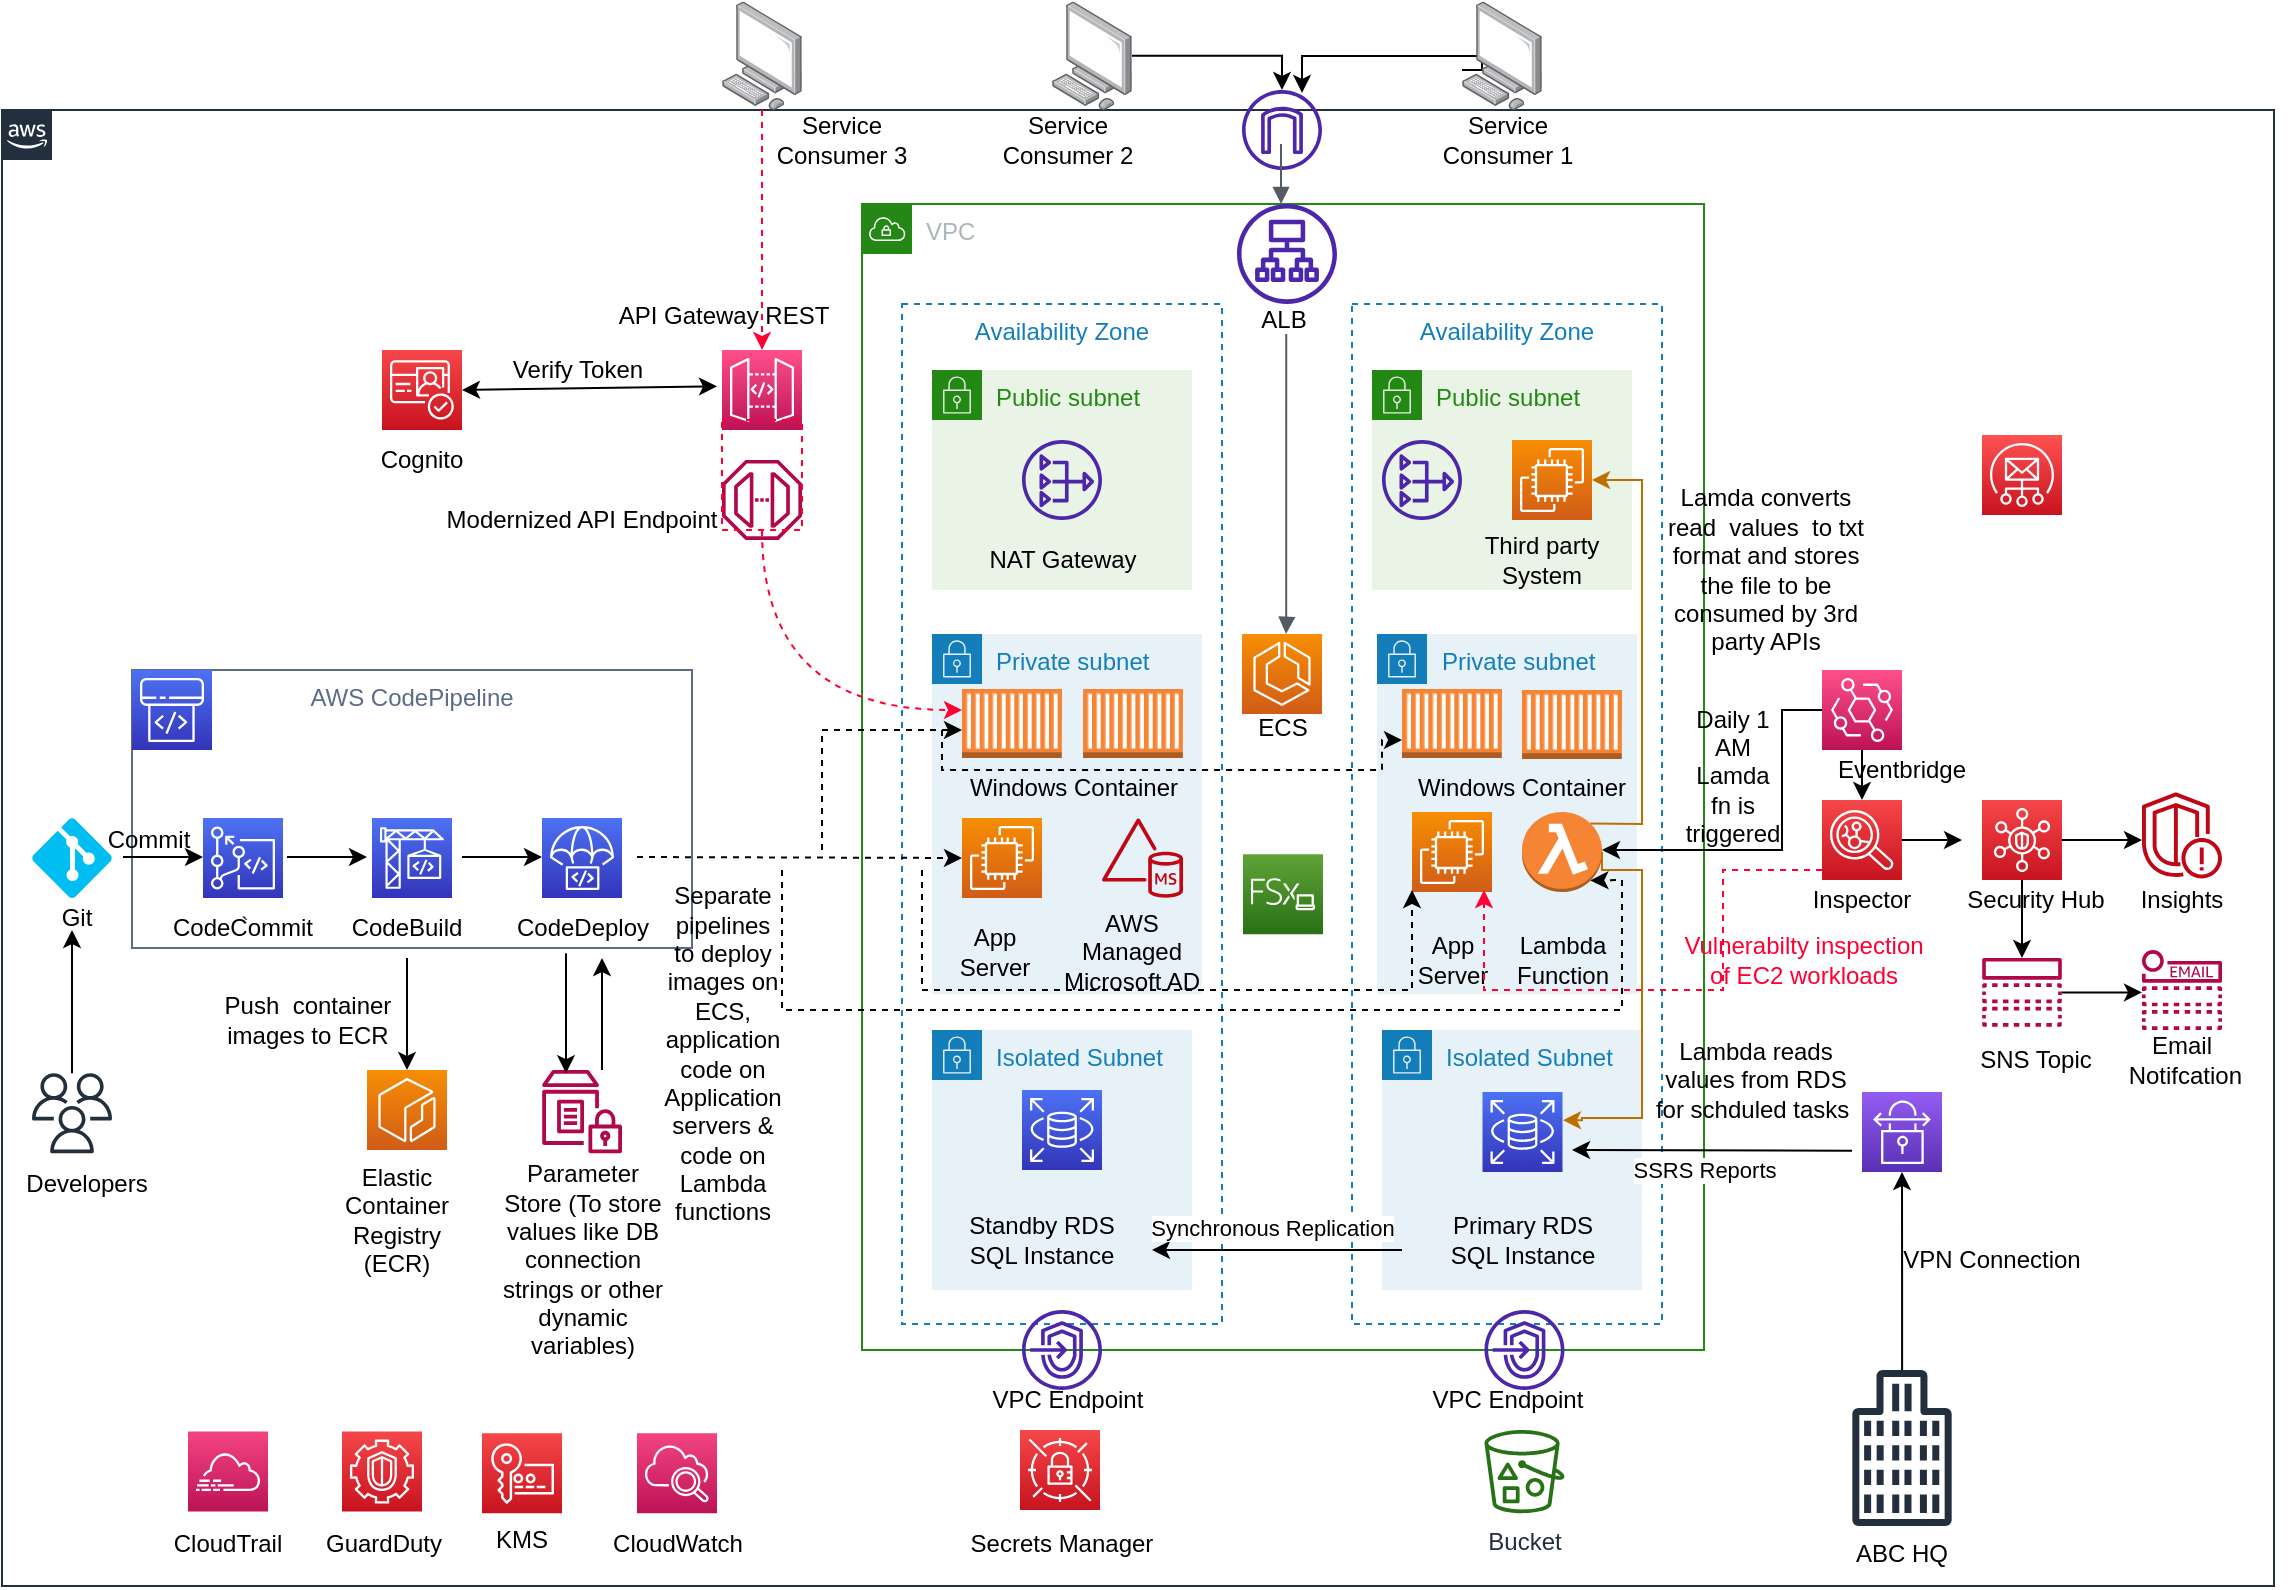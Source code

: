 <mxfile version="21.6.8" type="github">
  <diagram id="Ht1M8jgEwFfnCIfOTk4-" name="Page-1">
    <mxGraphModel dx="2019" dy="788" grid="1" gridSize="10" guides="1" tooltips="1" connect="1" arrows="1" fold="1" page="1" pageScale="1" pageWidth="1169" pageHeight="827" math="0" shadow="0">
      <root>
        <mxCell id="0" />
        <mxCell id="1" parent="0" />
        <mxCell id="UEzPUAAOIrF-is8g5C7q-74" value="" style="points=[[0,0],[0.25,0],[0.5,0],[0.75,0],[1,0],[1,0.25],[1,0.5],[1,0.75],[1,1],[0.75,1],[0.5,1],[0.25,1],[0,1],[0,0.75],[0,0.5],[0,0.25]];outlineConnect=0;gradientColor=none;html=1;whiteSpace=wrap;fontSize=12;fontStyle=0;shape=mxgraph.aws4.group;grIcon=mxgraph.aws4.group_aws_cloud_alt;strokeColor=#232F3E;fillColor=none;verticalAlign=top;align=left;spacingLeft=30;fontColor=#232F3E;dashed=0;labelBackgroundColor=#ffffff;container=1;pointerEvents=0;collapsible=0;recursiveResize=0;" parent="1" vertex="1">
          <mxGeometry x="20" y="60" width="1136" height="738" as="geometry" />
        </mxCell>
        <mxCell id="bOCi2ubxmbnxknkTj1Zq-160" value="CodeBuild" style="text;strokeColor=none;align=center;fillColor=none;html=1;verticalAlign=middle;whiteSpace=wrap;rounded=0;" vertex="1" parent="UEzPUAAOIrF-is8g5C7q-74">
          <mxGeometry x="175" y="394.0" width="55" height="30" as="geometry" />
        </mxCell>
        <mxCell id="bOCi2ubxmbnxknkTj1Zq-11" value="VPC" style="points=[[0,0],[0.25,0],[0.5,0],[0.75,0],[1,0],[1,0.25],[1,0.5],[1,0.75],[1,1],[0.75,1],[0.5,1],[0.25,1],[0,1],[0,0.75],[0,0.5],[0,0.25]];outlineConnect=0;gradientColor=none;html=1;whiteSpace=wrap;fontSize=12;fontStyle=0;container=1;pointerEvents=0;collapsible=0;recursiveResize=0;shape=mxgraph.aws4.group;grIcon=mxgraph.aws4.group_vpc;strokeColor=#248814;fillColor=none;verticalAlign=top;align=left;spacingLeft=30;fontColor=#AAB7B8;dashed=0;" vertex="1" parent="UEzPUAAOIrF-is8g5C7q-74">
          <mxGeometry x="430" y="46.95" width="421" height="573.05" as="geometry" />
        </mxCell>
        <mxCell id="bOCi2ubxmbnxknkTj1Zq-4" value="" style="sketch=0;outlineConnect=0;fontColor=#232F3E;gradientColor=none;fillColor=#4D27AA;strokeColor=none;dashed=0;verticalLabelPosition=bottom;verticalAlign=top;align=center;html=1;fontSize=12;fontStyle=0;aspect=fixed;pointerEvents=1;shape=mxgraph.aws4.application_load_balancer;direction=east;" vertex="1" parent="bOCi2ubxmbnxknkTj1Zq-11">
          <mxGeometry x="187.5" width="50" height="50" as="geometry" />
        </mxCell>
        <mxCell id="bOCi2ubxmbnxknkTj1Zq-16" value="Availability Zone" style="fillColor=none;strokeColor=#147EBA;dashed=1;verticalAlign=top;fontStyle=0;fontColor=#147EBA;whiteSpace=wrap;html=1;" vertex="1" parent="bOCi2ubxmbnxknkTj1Zq-11">
          <mxGeometry x="20" y="50" width="160" height="510" as="geometry" />
        </mxCell>
        <mxCell id="bOCi2ubxmbnxknkTj1Zq-17" value="Availability Zone" style="fillColor=none;strokeColor=#147EBA;dashed=1;verticalAlign=top;fontStyle=0;fontColor=#147EBA;whiteSpace=wrap;html=1;" vertex="1" parent="bOCi2ubxmbnxknkTj1Zq-11">
          <mxGeometry x="245" y="50" width="155" height="510" as="geometry" />
        </mxCell>
        <mxCell id="bOCi2ubxmbnxknkTj1Zq-24" value="Public subnet" style="points=[[0,0],[0.25,0],[0.5,0],[0.75,0],[1,0],[1,0.25],[1,0.5],[1,0.75],[1,1],[0.75,1],[0.5,1],[0.25,1],[0,1],[0,0.75],[0,0.5],[0,0.25]];outlineConnect=0;gradientColor=none;html=1;whiteSpace=wrap;fontSize=12;fontStyle=0;container=1;pointerEvents=0;collapsible=0;recursiveResize=0;shape=mxgraph.aws4.group;grIcon=mxgraph.aws4.group_security_group;grStroke=0;strokeColor=#248814;fillColor=#E9F3E6;verticalAlign=top;align=left;spacingLeft=30;fontColor=#248814;dashed=0;" vertex="1" parent="bOCi2ubxmbnxknkTj1Zq-11">
          <mxGeometry x="35" y="83.05" width="130" height="110" as="geometry" />
        </mxCell>
        <mxCell id="bOCi2ubxmbnxknkTj1Zq-50" value="" style="sketch=0;outlineConnect=0;fontColor=#232F3E;gradientColor=none;fillColor=#4D27AA;strokeColor=none;dashed=0;verticalLabelPosition=bottom;verticalAlign=top;align=center;html=1;fontSize=12;fontStyle=0;aspect=fixed;pointerEvents=1;shape=mxgraph.aws4.nat_gateway;" vertex="1" parent="bOCi2ubxmbnxknkTj1Zq-24">
          <mxGeometry x="45" y="35" width="40" height="40" as="geometry" />
        </mxCell>
        <mxCell id="bOCi2ubxmbnxknkTj1Zq-149" value="NAT Gateway" style="text;strokeColor=none;align=center;fillColor=none;html=1;verticalAlign=middle;whiteSpace=wrap;rounded=0;" vertex="1" parent="bOCi2ubxmbnxknkTj1Zq-24">
          <mxGeometry x="22.5" y="80" width="85" height="30" as="geometry" />
        </mxCell>
        <mxCell id="bOCi2ubxmbnxknkTj1Zq-27" value="Public subnet" style="points=[[0,0],[0.25,0],[0.5,0],[0.75,0],[1,0],[1,0.25],[1,0.5],[1,0.75],[1,1],[0.75,1],[0.5,1],[0.25,1],[0,1],[0,0.75],[0,0.5],[0,0.25]];outlineConnect=0;gradientColor=none;html=1;whiteSpace=wrap;fontSize=12;fontStyle=0;container=1;pointerEvents=0;collapsible=0;recursiveResize=0;shape=mxgraph.aws4.group;grIcon=mxgraph.aws4.group_security_group;grStroke=0;strokeColor=#248814;fillColor=#E9F3E6;verticalAlign=top;align=left;spacingLeft=30;fontColor=#248814;dashed=0;" vertex="1" parent="bOCi2ubxmbnxknkTj1Zq-11">
          <mxGeometry x="255" y="83.05" width="130" height="110" as="geometry" />
        </mxCell>
        <mxCell id="bOCi2ubxmbnxknkTj1Zq-99" value="" style="sketch=0;points=[[0,0,0],[0.25,0,0],[0.5,0,0],[0.75,0,0],[1,0,0],[0,1,0],[0.25,1,0],[0.5,1,0],[0.75,1,0],[1,1,0],[0,0.25,0],[0,0.5,0],[0,0.75,0],[1,0.25,0],[1,0.5,0],[1,0.75,0]];outlineConnect=0;fontColor=#232F3E;gradientColor=#F78E04;gradientDirection=north;fillColor=#D05C17;strokeColor=#ffffff;dashed=0;verticalLabelPosition=bottom;verticalAlign=top;align=center;html=1;fontSize=12;fontStyle=0;aspect=fixed;shape=mxgraph.aws4.resourceIcon;resIcon=mxgraph.aws4.ec2;" vertex="1" parent="bOCi2ubxmbnxknkTj1Zq-27">
          <mxGeometry x="70" y="35" width="40" height="40" as="geometry" />
        </mxCell>
        <mxCell id="bOCi2ubxmbnxknkTj1Zq-102" value="Third party System&lt;br&gt;" style="text;strokeColor=none;align=center;fillColor=none;html=1;verticalAlign=middle;whiteSpace=wrap;rounded=0;" vertex="1" parent="bOCi2ubxmbnxknkTj1Zq-27">
          <mxGeometry x="50" y="80" width="70" height="30" as="geometry" />
        </mxCell>
        <mxCell id="bOCi2ubxmbnxknkTj1Zq-28" value="Private subnet" style="points=[[0,0],[0.25,0],[0.5,0],[0.75,0],[1,0],[1,0.25],[1,0.5],[1,0.75],[1,1],[0.75,1],[0.5,1],[0.25,1],[0,1],[0,0.75],[0,0.5],[0,0.25]];outlineConnect=0;gradientColor=none;html=1;whiteSpace=wrap;fontSize=12;fontStyle=0;container=1;pointerEvents=0;collapsible=0;recursiveResize=0;shape=mxgraph.aws4.group;grIcon=mxgraph.aws4.group_security_group;grStroke=0;strokeColor=#147EBA;fillColor=#E6F2F8;verticalAlign=top;align=left;spacingLeft=30;fontColor=#147EBA;dashed=0;" vertex="1" parent="bOCi2ubxmbnxknkTj1Zq-11">
          <mxGeometry x="257.5" y="215" width="130" height="180" as="geometry" />
        </mxCell>
        <mxCell id="bOCi2ubxmbnxknkTj1Zq-125" value="App Server&lt;br&gt;" style="text;strokeColor=none;align=center;fillColor=none;html=1;verticalAlign=middle;whiteSpace=wrap;rounded=0;" vertex="1" parent="bOCi2ubxmbnxknkTj1Zq-28">
          <mxGeometry x="10" y="148.05" width="55" height="30" as="geometry" />
        </mxCell>
        <mxCell id="bOCi2ubxmbnxknkTj1Zq-124" value="Windows Container" style="text;strokeColor=none;align=center;fillColor=none;html=1;verticalAlign=middle;whiteSpace=wrap;rounded=0;" vertex="1" parent="bOCi2ubxmbnxknkTj1Zq-28">
          <mxGeometry x="17.5" y="62.05" width="110" height="30" as="geometry" />
        </mxCell>
        <mxCell id="bOCi2ubxmbnxknkTj1Zq-100" value="" style="sketch=0;points=[[0,0,0],[0.25,0,0],[0.5,0,0],[0.75,0,0],[1,0,0],[0,1,0],[0.25,1,0],[0.5,1,0],[0.75,1,0],[1,1,0],[0,0.25,0],[0,0.5,0],[0,0.75,0],[1,0.25,0],[1,0.5,0],[1,0.75,0]];outlineConnect=0;fontColor=#232F3E;gradientColor=#F78E04;gradientDirection=north;fillColor=#D05C17;strokeColor=#ffffff;dashed=0;verticalLabelPosition=bottom;verticalAlign=top;align=center;html=1;fontSize=12;fontStyle=0;aspect=fixed;shape=mxgraph.aws4.resourceIcon;resIcon=mxgraph.aws4.ec2;" vertex="1" parent="bOCi2ubxmbnxknkTj1Zq-28">
          <mxGeometry x="17.5" y="89.05" width="40" height="40" as="geometry" />
        </mxCell>
        <mxCell id="bOCi2ubxmbnxknkTj1Zq-65" value="" style="outlineConnect=0;dashed=0;verticalLabelPosition=bottom;verticalAlign=top;align=center;html=1;shape=mxgraph.aws3.lambda_function;fillColor=#F58534;gradientColor=none;" vertex="1" parent="bOCi2ubxmbnxknkTj1Zq-28">
          <mxGeometry x="72.5" y="89.05" width="40" height="40" as="geometry" />
        </mxCell>
        <mxCell id="bOCi2ubxmbnxknkTj1Zq-214" value="" style="outlineConnect=0;dashed=0;verticalLabelPosition=bottom;verticalAlign=top;align=center;html=1;shape=mxgraph.aws3.ec2_compute_container;fillColor=#F58534;gradientColor=none;" vertex="1" parent="bOCi2ubxmbnxknkTj1Zq-28">
          <mxGeometry x="72.5" y="28.05" width="50" height="34.5" as="geometry" />
        </mxCell>
        <mxCell id="bOCi2ubxmbnxknkTj1Zq-300" value="" style="edgeStyle=orthogonalEdgeStyle;rounded=0;orthogonalLoop=1;jettySize=auto;html=1;strokeColor=#ff0033;dashed=1;" edge="1" parent="bOCi2ubxmbnxknkTj1Zq-28" source="bOCi2ubxmbnxknkTj1Zq-69">
          <mxGeometry relative="1" as="geometry">
            <mxPoint x="53.5" y="128.05" as="targetPoint" />
            <Array as="points">
              <mxPoint x="173" y="118" />
              <mxPoint x="173" y="178" />
              <mxPoint x="54" y="178" />
            </Array>
          </mxGeometry>
        </mxCell>
        <mxCell id="bOCi2ubxmbnxknkTj1Zq-126" value="Lambda Function" style="text;strokeColor=none;align=center;fillColor=none;html=1;verticalAlign=middle;whiteSpace=wrap;rounded=0;" vertex="1" parent="bOCi2ubxmbnxknkTj1Zq-28">
          <mxGeometry x="65" y="148.05" width="55" height="30" as="geometry" />
        </mxCell>
        <mxCell id="bOCi2ubxmbnxknkTj1Zq-31" value="" style="sketch=0;points=[[0,0,0],[0.25,0,0],[0.5,0,0],[0.75,0,0],[1,0,0],[0,1,0],[0.25,1,0],[0.5,1,0],[0.75,1,0],[1,1,0],[0,0.25,0],[0,0.5,0],[0,0.75,0],[1,0.25,0],[1,0.5,0],[1,0.75,0]];outlineConnect=0;fontColor=#232F3E;gradientColor=#F78E04;gradientDirection=north;fillColor=#D05C17;strokeColor=#ffffff;dashed=0;verticalLabelPosition=bottom;verticalAlign=top;align=center;html=1;fontSize=12;fontStyle=0;aspect=fixed;shape=mxgraph.aws4.resourceIcon;resIcon=mxgraph.aws4.ecs;" vertex="1" parent="bOCi2ubxmbnxknkTj1Zq-11">
          <mxGeometry x="190" y="215" width="40" height="40" as="geometry" />
        </mxCell>
        <mxCell id="bOCi2ubxmbnxknkTj1Zq-32" value="" style="outlineConnect=0;dashed=0;verticalLabelPosition=bottom;verticalAlign=top;align=center;html=1;shape=mxgraph.aws3.ec2_compute_container;fillColor=#F58534;gradientColor=none;" vertex="1" parent="bOCi2ubxmbnxknkTj1Zq-11">
          <mxGeometry x="60" y="340" width="60" height="34.5" as="geometry" />
        </mxCell>
        <mxCell id="bOCi2ubxmbnxknkTj1Zq-52" value="Isolated Subnet&lt;br&gt;" style="points=[[0,0],[0.25,0],[0.5,0],[0.75,0],[1,0],[1,0.25],[1,0.5],[1,0.75],[1,1],[0.75,1],[0.5,1],[0.25,1],[0,1],[0,0.75],[0,0.5],[0,0.25]];outlineConnect=0;gradientColor=none;html=1;whiteSpace=wrap;fontSize=12;fontStyle=0;container=1;pointerEvents=0;collapsible=0;recursiveResize=0;shape=mxgraph.aws4.group;grIcon=mxgraph.aws4.group_security_group;grStroke=0;strokeColor=#147EBA;fillColor=#E6F2F8;verticalAlign=top;align=left;spacingLeft=30;fontColor=#147EBA;dashed=0;" vertex="1" parent="bOCi2ubxmbnxknkTj1Zq-11">
          <mxGeometry x="35" y="413.05" width="130" height="130" as="geometry" />
        </mxCell>
        <mxCell id="bOCi2ubxmbnxknkTj1Zq-117" value="" style="sketch=0;points=[[0,0,0],[0.25,0,0],[0.5,0,0],[0.75,0,0],[1,0,0],[0,1,0],[0.25,1,0],[0.5,1,0],[0.75,1,0],[1,1,0],[0,0.25,0],[0,0.5,0],[0,0.75,0],[1,0.25,0],[1,0.5,0],[1,0.75,0]];outlineConnect=0;fontColor=#232F3E;gradientColor=#4D72F3;gradientDirection=north;fillColor=#3334B9;strokeColor=#ffffff;dashed=0;verticalLabelPosition=bottom;verticalAlign=top;align=center;html=1;fontSize=12;fontStyle=0;aspect=fixed;shape=mxgraph.aws4.resourceIcon;resIcon=mxgraph.aws4.rds;" vertex="1" parent="bOCi2ubxmbnxknkTj1Zq-52">
          <mxGeometry x="45" y="30.0" width="40" height="40" as="geometry" />
        </mxCell>
        <mxCell id="bOCi2ubxmbnxknkTj1Zq-56" value="Private subnet" style="points=[[0,0],[0.25,0],[0.5,0],[0.75,0],[1,0],[1,0.25],[1,0.5],[1,0.75],[1,1],[0.75,1],[0.5,1],[0.25,1],[0,1],[0,0.75],[0,0.5],[0,0.25]];outlineConnect=0;gradientColor=none;html=1;whiteSpace=wrap;fontSize=12;fontStyle=0;container=1;pointerEvents=0;collapsible=0;recursiveResize=0;shape=mxgraph.aws4.group;grIcon=mxgraph.aws4.group_security_group;grStroke=0;strokeColor=#147EBA;fillColor=#E6F2F8;verticalAlign=top;align=left;spacingLeft=30;fontColor=#147EBA;dashed=0;" vertex="1" parent="bOCi2ubxmbnxknkTj1Zq-11">
          <mxGeometry x="35" y="215" width="135" height="180" as="geometry" />
        </mxCell>
        <mxCell id="bOCi2ubxmbnxknkTj1Zq-98" value="" style="sketch=0;points=[[0,0,0],[0.25,0,0],[0.5,0,0],[0.75,0,0],[1,0,0],[0,1,0],[0.25,1,0],[0.5,1,0],[0.75,1,0],[1,1,0],[0,0.25,0],[0,0.5,0],[0,0.75,0],[1,0.25,0],[1,0.5,0],[1,0.75,0]];outlineConnect=0;fontColor=#232F3E;gradientColor=#F78E04;gradientDirection=north;fillColor=#D05C17;strokeColor=#ffffff;dashed=0;verticalLabelPosition=bottom;verticalAlign=top;align=center;html=1;fontSize=12;fontStyle=0;aspect=fixed;shape=mxgraph.aws4.resourceIcon;resIcon=mxgraph.aws4.ec2;" vertex="1" parent="bOCi2ubxmbnxknkTj1Zq-56">
          <mxGeometry x="15" y="92.05" width="40" height="40" as="geometry" />
        </mxCell>
        <mxCell id="bOCi2ubxmbnxknkTj1Zq-213" value="" style="outlineConnect=0;dashed=0;verticalLabelPosition=bottom;verticalAlign=top;align=center;html=1;shape=mxgraph.aws3.ec2_compute_container;fillColor=#F58534;gradientColor=none;" vertex="1" parent="bOCi2ubxmbnxknkTj1Zq-56">
          <mxGeometry x="75.52" y="27.55" width="50" height="34.5" as="geometry" />
        </mxCell>
        <mxCell id="bOCi2ubxmbnxknkTj1Zq-58" value="Isolated Subnet&lt;br&gt;" style="points=[[0,0],[0.25,0],[0.5,0],[0.75,0],[1,0],[1,0.25],[1,0.5],[1,0.75],[1,1],[0.75,1],[0.5,1],[0.25,1],[0,1],[0,0.75],[0,0.5],[0,0.25]];outlineConnect=0;gradientColor=none;html=1;whiteSpace=wrap;fontSize=12;fontStyle=0;container=1;pointerEvents=0;collapsible=0;recursiveResize=0;shape=mxgraph.aws4.group;grIcon=mxgraph.aws4.group_security_group;grStroke=0;strokeColor=#147EBA;fillColor=#E6F2F8;verticalAlign=top;align=left;spacingLeft=30;fontColor=#147EBA;dashed=0;" vertex="1" parent="bOCi2ubxmbnxknkTj1Zq-11">
          <mxGeometry x="260" y="413.05" width="130" height="130" as="geometry" />
        </mxCell>
        <mxCell id="bOCi2ubxmbnxknkTj1Zq-118" value="" style="sketch=0;points=[[0,0,0],[0.25,0,0],[0.5,0,0],[0.75,0,0],[1,0,0],[0,1,0],[0.25,1,0],[0.5,1,0],[0.75,1,0],[1,1,0],[0,0.25,0],[0,0.5,0],[0,0.75,0],[1,0.25,0],[1,0.5,0],[1,0.75,0]];outlineConnect=0;fontColor=#232F3E;gradientColor=#4D72F3;gradientDirection=north;fillColor=#3334B9;strokeColor=#ffffff;dashed=0;verticalLabelPosition=bottom;verticalAlign=top;align=center;html=1;fontSize=12;fontStyle=0;aspect=fixed;shape=mxgraph.aws4.resourceIcon;resIcon=mxgraph.aws4.rds;" vertex="1" parent="bOCi2ubxmbnxknkTj1Zq-58">
          <mxGeometry x="50.25" y="31.0" width="40" height="40" as="geometry" />
        </mxCell>
        <mxCell id="bOCi2ubxmbnxknkTj1Zq-122" value="Primary RDS SQL Instance&lt;br&gt;" style="text;strokeColor=none;align=center;fillColor=none;html=1;verticalAlign=middle;whiteSpace=wrap;rounded=0;" vertex="1" parent="bOCi2ubxmbnxknkTj1Zq-58">
          <mxGeometry x="24" y="90" width="92.5" height="30" as="geometry" />
        </mxCell>
        <mxCell id="bOCi2ubxmbnxknkTj1Zq-260" value="" style="edgeStyle=orthogonalEdgeStyle;rounded=0;orthogonalLoop=1;jettySize=auto;html=1;entryX=1;entryY=0.25;entryDx=0;entryDy=0;entryPerimeter=0;exitX=1;exitY=0.5;exitDx=0;exitDy=0;exitPerimeter=0;fillColor=#f0a30a;strokeColor=#BD7000;" edge="1" parent="bOCi2ubxmbnxknkTj1Zq-58" source="bOCi2ubxmbnxknkTj1Zq-65">
          <mxGeometry relative="1" as="geometry">
            <mxPoint x="90.25" y="-104.91" as="sourcePoint" />
            <mxPoint x="90.5" y="45.09" as="targetPoint" />
            <Array as="points">
              <mxPoint x="110" y="-80" />
              <mxPoint x="130" y="-80" />
              <mxPoint x="130" y="44" />
              <mxPoint x="100" y="44" />
              <mxPoint x="100" y="45" />
            </Array>
          </mxGeometry>
        </mxCell>
        <mxCell id="bOCi2ubxmbnxknkTj1Zq-61" value="" style="sketch=0;outlineConnect=0;fontColor=#232F3E;gradientColor=none;fillColor=#4D27AA;strokeColor=none;dashed=0;verticalLabelPosition=bottom;verticalAlign=top;align=center;html=1;fontSize=12;fontStyle=0;aspect=fixed;pointerEvents=1;shape=mxgraph.aws4.endpoints;" vertex="1" parent="bOCi2ubxmbnxknkTj1Zq-11">
          <mxGeometry x="80" y="553.05" width="40" height="40" as="geometry" />
        </mxCell>
        <mxCell id="bOCi2ubxmbnxknkTj1Zq-86" value="" style="sketch=0;points=[[0,0,0],[0.25,0,0],[0.5,0,0],[0.75,0,0],[1,0,0],[0,1,0],[0.25,1,0],[0.5,1,0],[0.75,1,0],[1,1,0],[0,0.25,0],[0,0.5,0],[0,0.75,0],[1,0.25,0],[1,0.5,0],[1,0.75,0]];outlineConnect=0;fontColor=#232F3E;gradientColor=#60A337;gradientDirection=north;fillColor=#277116;strokeColor=#ffffff;dashed=0;verticalLabelPosition=bottom;verticalAlign=top;align=center;html=1;fontSize=12;fontStyle=0;aspect=fixed;shape=mxgraph.aws4.resourceIcon;resIcon=mxgraph.aws4.fsx_for_windows_file_server;" vertex="1" parent="bOCi2ubxmbnxknkTj1Zq-11">
          <mxGeometry x="190.5" y="325.14" width="40" height="40" as="geometry" />
        </mxCell>
        <mxCell id="bOCi2ubxmbnxknkTj1Zq-94" value="" style="sketch=0;outlineConnect=0;fontColor=#232F3E;gradientColor=none;fillColor=#BF0816;strokeColor=none;dashed=0;verticalLabelPosition=bottom;verticalAlign=top;align=center;html=1;fontSize=12;fontStyle=0;aspect=fixed;pointerEvents=1;shape=mxgraph.aws4.managed_ms_ad;" vertex="1" parent="bOCi2ubxmbnxknkTj1Zq-11">
          <mxGeometry x="120" y="307.05" width="40.52" height="40" as="geometry" />
        </mxCell>
        <mxCell id="bOCi2ubxmbnxknkTj1Zq-45" value="" style="outlineConnect=0;dashed=0;verticalLabelPosition=bottom;verticalAlign=top;align=center;html=1;shape=mxgraph.aws3.ec2_compute_container;fillColor=#F58534;gradientColor=none;" vertex="1" parent="bOCi2ubxmbnxknkTj1Zq-11">
          <mxGeometry x="270" y="242.55" width="50" height="34.5" as="geometry" />
        </mxCell>
        <mxCell id="bOCi2ubxmbnxknkTj1Zq-51" value="" style="sketch=0;outlineConnect=0;fontColor=#232F3E;gradientColor=none;fillColor=#4D27AA;strokeColor=none;dashed=0;verticalLabelPosition=bottom;verticalAlign=top;align=center;html=1;fontSize=12;fontStyle=0;aspect=fixed;pointerEvents=1;shape=mxgraph.aws4.nat_gateway;" vertex="1" parent="bOCi2ubxmbnxknkTj1Zq-11">
          <mxGeometry x="260" y="118.05" width="40" height="40" as="geometry" />
        </mxCell>
        <mxCell id="bOCi2ubxmbnxknkTj1Zq-116" value="" style="edgeStyle=orthogonalEdgeStyle;html=1;endArrow=block;elbow=vertical;startArrow=none;endFill=1;strokeColor=#545B64;rounded=0;exitX=0.6;exitY=1.061;exitDx=0;exitDy=0;exitPerimeter=0;" edge="1" parent="bOCi2ubxmbnxknkTj1Zq-11">
          <mxGeometry width="100" relative="1" as="geometry">
            <mxPoint x="212.12" y="64.999" as="sourcePoint" />
            <mxPoint x="212" y="215" as="targetPoint" />
            <Array as="points">
              <mxPoint x="212.02" y="213" />
            </Array>
          </mxGeometry>
        </mxCell>
        <mxCell id="bOCi2ubxmbnxknkTj1Zq-120" value="AWS Managed Microsoft AD" style="text;strokeColor=none;align=center;fillColor=none;html=1;verticalAlign=middle;whiteSpace=wrap;rounded=0;" vertex="1" parent="bOCi2ubxmbnxknkTj1Zq-11">
          <mxGeometry x="100" y="333.5" width="70" height="81" as="geometry" />
        </mxCell>
        <mxCell id="bOCi2ubxmbnxknkTj1Zq-131" value="" style="endArrow=classic;html=1;rounded=0;" edge="1" parent="bOCi2ubxmbnxknkTj1Zq-11">
          <mxGeometry relative="1" as="geometry">
            <mxPoint x="270" y="523.05" as="sourcePoint" />
            <mxPoint x="145" y="523.05" as="targetPoint" />
          </mxGeometry>
        </mxCell>
        <mxCell id="bOCi2ubxmbnxknkTj1Zq-132" value="Synchronous Replication&lt;br&gt;" style="edgeLabel;resizable=0;html=1;align=center;verticalAlign=middle;" connectable="0" vertex="1" parent="bOCi2ubxmbnxknkTj1Zq-131">
          <mxGeometry relative="1" as="geometry">
            <mxPoint x="-3" y="-11" as="offset" />
          </mxGeometry>
        </mxCell>
        <mxCell id="bOCi2ubxmbnxknkTj1Zq-130" value="App Server&lt;br&gt;" style="text;strokeColor=none;align=center;fillColor=none;html=1;verticalAlign=middle;whiteSpace=wrap;rounded=0;" vertex="1" parent="bOCi2ubxmbnxknkTj1Zq-11">
          <mxGeometry x="39" y="359.0" width="55" height="30" as="geometry" />
        </mxCell>
        <mxCell id="bOCi2ubxmbnxknkTj1Zq-195" value="" style="edgeStyle=orthogonalEdgeStyle;rounded=0;orthogonalLoop=1;jettySize=auto;html=1;dashed=1;" edge="1" parent="bOCi2ubxmbnxknkTj1Zq-11">
          <mxGeometry relative="1" as="geometry">
            <mxPoint x="40" y="263.05" as="sourcePoint" />
            <mxPoint x="270" y="268.05" as="targetPoint" />
            <Array as="points">
              <mxPoint x="40" y="283" />
              <mxPoint x="260" y="283" />
              <mxPoint x="260" y="268" />
            </Array>
          </mxGeometry>
        </mxCell>
        <mxCell id="bOCi2ubxmbnxknkTj1Zq-57" value="" style="outlineConnect=0;dashed=0;verticalLabelPosition=bottom;verticalAlign=top;align=center;html=1;shape=mxgraph.aws3.ec2_compute_container;fillColor=#F58534;gradientColor=none;" vertex="1" parent="bOCi2ubxmbnxknkTj1Zq-11">
          <mxGeometry x="50" y="242.55" width="50" height="34.5" as="geometry" />
        </mxCell>
        <mxCell id="bOCi2ubxmbnxknkTj1Zq-123" value="Windows Container" style="text;strokeColor=none;align=center;fillColor=none;html=1;verticalAlign=middle;whiteSpace=wrap;rounded=0;" vertex="1" parent="bOCi2ubxmbnxknkTj1Zq-11">
          <mxGeometry x="50.52" y="277.05" width="110" height="30" as="geometry" />
        </mxCell>
        <mxCell id="bOCi2ubxmbnxknkTj1Zq-174" style="edgeStyle=orthogonalEdgeStyle;rounded=0;orthogonalLoop=1;jettySize=auto;html=1;exitX=0.5;exitY=1;exitDx=0;exitDy=0;" edge="1" parent="bOCi2ubxmbnxknkTj1Zq-11" source="bOCi2ubxmbnxknkTj1Zq-130" target="bOCi2ubxmbnxknkTj1Zq-130">
          <mxGeometry relative="1" as="geometry" />
        </mxCell>
        <mxCell id="bOCi2ubxmbnxknkTj1Zq-192" value="" style="edgeStyle=none;orthogonalLoop=1;jettySize=auto;html=1;rounded=0;dashed=1;" edge="1" parent="bOCi2ubxmbnxknkTj1Zq-11">
          <mxGeometry width="100" relative="1" as="geometry">
            <mxPoint x="-20" y="323.05" as="sourcePoint" />
            <mxPoint x="50" y="263.05" as="targetPoint" />
            <Array as="points">
              <mxPoint x="-20" y="263.05" />
            </Array>
          </mxGeometry>
        </mxCell>
        <mxCell id="bOCi2ubxmbnxknkTj1Zq-200" value="" style="endArrow=classic;html=1;rounded=0;entryX=0.855;entryY=0.855;entryDx=0;entryDy=0;entryPerimeter=0;dashed=1;" edge="1" parent="bOCi2ubxmbnxknkTj1Zq-11" target="bOCi2ubxmbnxknkTj1Zq-65">
          <mxGeometry width="50" height="50" relative="1" as="geometry">
            <mxPoint x="-40" y="333.05" as="sourcePoint" />
            <mxPoint x="10" y="383.05" as="targetPoint" />
            <Array as="points">
              <mxPoint x="-40" y="403.05" />
              <mxPoint x="380" y="403.05" />
              <mxPoint x="380" y="338.05" />
            </Array>
          </mxGeometry>
        </mxCell>
        <mxCell id="bOCi2ubxmbnxknkTj1Zq-198" value="" style="edgeStyle=none;orthogonalLoop=1;jettySize=auto;html=1;rounded=0;dashed=1;" edge="1" parent="bOCi2ubxmbnxknkTj1Zq-11">
          <mxGeometry width="100" relative="1" as="geometry">
            <mxPoint x="30" y="333.05" as="sourcePoint" />
            <mxPoint x="275" y="343.05" as="targetPoint" />
            <Array as="points">
              <mxPoint x="30" y="393.05" />
              <mxPoint x="140" y="393.05" />
              <mxPoint x="275" y="393.05" />
            </Array>
          </mxGeometry>
        </mxCell>
        <mxCell id="bOCi2ubxmbnxknkTj1Zq-127" value="Standby RDS SQL Instance" style="text;strokeColor=none;align=center;fillColor=none;html=1;verticalAlign=middle;whiteSpace=wrap;rounded=0;" vertex="1" parent="bOCi2ubxmbnxknkTj1Zq-11">
          <mxGeometry x="40" y="503.05" width="100" height="30" as="geometry" />
        </mxCell>
        <mxCell id="bOCi2ubxmbnxknkTj1Zq-215" value="ECS" style="text;strokeColor=none;align=center;fillColor=none;html=1;verticalAlign=middle;whiteSpace=wrap;rounded=0;" vertex="1" parent="bOCi2ubxmbnxknkTj1Zq-11">
          <mxGeometry x="182.5" y="247.05" width="55" height="30" as="geometry" />
        </mxCell>
        <mxCell id="bOCi2ubxmbnxknkTj1Zq-246" value="ALB" style="text;strokeColor=none;align=center;fillColor=none;html=1;verticalAlign=middle;whiteSpace=wrap;rounded=0;" vertex="1" parent="bOCi2ubxmbnxknkTj1Zq-11">
          <mxGeometry x="140.5" y="43.05" width="140" height="30" as="geometry" />
        </mxCell>
        <mxCell id="bOCi2ubxmbnxknkTj1Zq-263" value="" style="endArrow=classic;html=1;rounded=0;entryX=1;entryY=0.5;entryDx=0;entryDy=0;entryPerimeter=0;fillColor=#f0a30a;strokeColor=#BD7000;exitX=0.855;exitY=0.145;exitDx=0;exitDy=0;exitPerimeter=0;" edge="1" parent="bOCi2ubxmbnxknkTj1Zq-11" source="bOCi2ubxmbnxknkTj1Zq-65" target="bOCi2ubxmbnxknkTj1Zq-99">
          <mxGeometry width="50" height="50" relative="1" as="geometry">
            <mxPoint x="369" y="305.05" as="sourcePoint" />
            <mxPoint x="410" y="323.05" as="targetPoint" />
            <Array as="points">
              <mxPoint x="390" y="310.05" />
              <mxPoint x="390" y="138.05" />
            </Array>
          </mxGeometry>
        </mxCell>
        <mxCell id="UEzPUAAOIrF-is8g5C7q-78" value="Bucket" style="outlineConnect=0;fontColor=#232F3E;gradientColor=none;fillColor=#277116;strokeColor=none;dashed=0;verticalLabelPosition=bottom;verticalAlign=top;align=center;html=1;fontSize=12;fontStyle=0;aspect=fixed;pointerEvents=1;shape=mxgraph.aws4.bucket_with_objects;labelBackgroundColor=#ffffff;" parent="UEzPUAAOIrF-is8g5C7q-74" vertex="1">
          <mxGeometry x="741.25" y="660" width="40" height="41.6" as="geometry" />
        </mxCell>
        <mxCell id="bOCi2ubxmbnxknkTj1Zq-64" value="" style="sketch=0;points=[[0,0,0],[0.25,0,0],[0.5,0,0],[0.75,0,0],[1,0,0],[0,1,0],[0.25,1,0],[0.5,1,0],[0.75,1,0],[1,1,0],[0,0.25,0],[0,0.5,0],[0,0.75,0],[1,0.25,0],[1,0.5,0],[1,0.75,0]];outlineConnect=0;fontColor=#232F3E;gradientColor=#F54749;gradientDirection=north;fillColor=#C7131F;strokeColor=#ffffff;dashed=0;verticalLabelPosition=bottom;verticalAlign=top;align=center;html=1;fontSize=12;fontStyle=0;aspect=fixed;shape=mxgraph.aws4.resourceIcon;resIcon=mxgraph.aws4.secrets_manager;" vertex="1" parent="UEzPUAAOIrF-is8g5C7q-74">
          <mxGeometry x="509" y="660" width="40" height="40" as="geometry" />
        </mxCell>
        <mxCell id="bOCi2ubxmbnxknkTj1Zq-269" value="" style="edgeStyle=orthogonalEdgeStyle;rounded=0;orthogonalLoop=1;jettySize=auto;html=1;" edge="1" parent="UEzPUAAOIrF-is8g5C7q-74" source="bOCi2ubxmbnxknkTj1Zq-66" target="bOCi2ubxmbnxknkTj1Zq-69">
          <mxGeometry relative="1" as="geometry" />
        </mxCell>
        <mxCell id="bOCi2ubxmbnxknkTj1Zq-312" value="" style="edgeStyle=orthogonalEdgeStyle;rounded=0;orthogonalLoop=1;jettySize=auto;html=1;" edge="1" parent="UEzPUAAOIrF-is8g5C7q-74" source="bOCi2ubxmbnxknkTj1Zq-66">
          <mxGeometry relative="1" as="geometry">
            <mxPoint x="800" y="370" as="targetPoint" />
            <Array as="points">
              <mxPoint x="890" y="300" />
              <mxPoint x="890" y="370" />
            </Array>
          </mxGeometry>
        </mxCell>
        <mxCell id="bOCi2ubxmbnxknkTj1Zq-66" value="" style="sketch=0;points=[[0,0,0],[0.25,0,0],[0.5,0,0],[0.75,0,0],[1,0,0],[0,1,0],[0.25,1,0],[0.5,1,0],[0.75,1,0],[1,1,0],[0,0.25,0],[0,0.5,0],[0,0.75,0],[1,0.25,0],[1,0.5,0],[1,0.75,0]];outlineConnect=0;fontColor=#232F3E;gradientColor=#FF4F8B;gradientDirection=north;fillColor=#BC1356;strokeColor=#ffffff;dashed=0;verticalLabelPosition=bottom;verticalAlign=top;align=center;html=1;fontSize=12;fontStyle=0;aspect=fixed;shape=mxgraph.aws4.resourceIcon;resIcon=mxgraph.aws4.eventbridge;" vertex="1" parent="UEzPUAAOIrF-is8g5C7q-74">
          <mxGeometry x="910" y="280" width="40" height="40" as="geometry" />
        </mxCell>
        <mxCell id="bOCi2ubxmbnxknkTj1Zq-276" value="" style="edgeStyle=orthogonalEdgeStyle;rounded=0;orthogonalLoop=1;jettySize=auto;html=1;" edge="1" parent="UEzPUAAOIrF-is8g5C7q-74" source="bOCi2ubxmbnxknkTj1Zq-69">
          <mxGeometry relative="1" as="geometry">
            <mxPoint x="980" y="365" as="targetPoint" />
          </mxGeometry>
        </mxCell>
        <mxCell id="bOCi2ubxmbnxknkTj1Zq-69" value="" style="sketch=0;points=[[0,0,0],[0.25,0,0],[0.5,0,0],[0.75,0,0],[1,0,0],[0,1,0],[0.25,1,0],[0.5,1,0],[0.75,1,0],[1,1,0],[0,0.25,0],[0,0.5,0],[0,0.75,0],[1,0.25,0],[1,0.5,0],[1,0.75,0]];outlineConnect=0;fontColor=#232F3E;gradientColor=#F54749;gradientDirection=north;fillColor=#C7131F;strokeColor=#ffffff;dashed=0;verticalLabelPosition=bottom;verticalAlign=top;align=center;html=1;fontSize=12;fontStyle=0;aspect=fixed;shape=mxgraph.aws4.resourceIcon;resIcon=mxgraph.aws4.inspector;" vertex="1" parent="UEzPUAAOIrF-is8g5C7q-74">
          <mxGeometry x="910" y="345.0" width="40" height="40" as="geometry" />
        </mxCell>
        <mxCell id="bOCi2ubxmbnxknkTj1Zq-278" value="" style="edgeStyle=orthogonalEdgeStyle;rounded=0;orthogonalLoop=1;jettySize=auto;html=1;entryX=0;entryY=0.553;entryDx=0;entryDy=0;entryPerimeter=0;" edge="1" parent="UEzPUAAOIrF-is8g5C7q-74" source="bOCi2ubxmbnxknkTj1Zq-70" target="bOCi2ubxmbnxknkTj1Zq-71">
          <mxGeometry relative="1" as="geometry">
            <mxPoint x="1060" y="365" as="targetPoint" />
          </mxGeometry>
        </mxCell>
        <mxCell id="bOCi2ubxmbnxknkTj1Zq-279" value="" style="edgeStyle=orthogonalEdgeStyle;rounded=0;orthogonalLoop=1;jettySize=auto;html=1;" edge="1" parent="UEzPUAAOIrF-is8g5C7q-74" source="bOCi2ubxmbnxknkTj1Zq-70" target="bOCi2ubxmbnxknkTj1Zq-72">
          <mxGeometry relative="1" as="geometry" />
        </mxCell>
        <mxCell id="bOCi2ubxmbnxknkTj1Zq-70" value="" style="sketch=0;points=[[0,0,0],[0.25,0,0],[0.5,0,0],[0.75,0,0],[1,0,0],[0,1,0],[0.25,1,0],[0.5,1,0],[0.75,1,0],[1,1,0],[0,0.25,0],[0,0.5,0],[0,0.75,0],[1,0.25,0],[1,0.5,0],[1,0.75,0]];outlineConnect=0;fontColor=#232F3E;gradientColor=#F54749;gradientDirection=north;fillColor=#C7131F;strokeColor=#ffffff;dashed=0;verticalLabelPosition=bottom;verticalAlign=top;align=center;html=1;fontSize=12;fontStyle=0;aspect=fixed;shape=mxgraph.aws4.resourceIcon;resIcon=mxgraph.aws4.security_hub;" vertex="1" parent="UEzPUAAOIrF-is8g5C7q-74">
          <mxGeometry x="990" y="345" width="40" height="40" as="geometry" />
        </mxCell>
        <mxCell id="bOCi2ubxmbnxknkTj1Zq-71" value="" style="sketch=0;outlineConnect=0;fontColor=#232F3E;gradientColor=none;fillColor=#BF0816;strokeColor=none;dashed=0;verticalLabelPosition=bottom;verticalAlign=top;align=center;html=1;fontSize=12;fontStyle=0;aspect=fixed;pointerEvents=1;shape=mxgraph.aws4.finding;" vertex="1" parent="UEzPUAAOIrF-is8g5C7q-74">
          <mxGeometry x="1070" y="340.43" width="40" height="44.57" as="geometry" />
        </mxCell>
        <mxCell id="bOCi2ubxmbnxknkTj1Zq-73" value="" style="sketch=0;outlineConnect=0;fontColor=#232F3E;gradientColor=none;fillColor=#B0084D;strokeColor=none;dashed=0;verticalLabelPosition=bottom;verticalAlign=top;align=center;html=1;fontSize=12;fontStyle=0;aspect=fixed;pointerEvents=1;shape=mxgraph.aws4.email_notification;" vertex="1" parent="UEzPUAAOIrF-is8g5C7q-74">
          <mxGeometry x="1070" y="420" width="40" height="40" as="geometry" />
        </mxCell>
        <mxCell id="bOCi2ubxmbnxknkTj1Zq-290" value="" style="edgeStyle=orthogonalEdgeStyle;rounded=0;orthogonalLoop=1;jettySize=auto;html=1;" edge="1" parent="UEzPUAAOIrF-is8g5C7q-74" source="bOCi2ubxmbnxknkTj1Zq-72" target="bOCi2ubxmbnxknkTj1Zq-73">
          <mxGeometry relative="1" as="geometry">
            <Array as="points">
              <mxPoint x="1050" y="441" />
              <mxPoint x="1050" y="441" />
            </Array>
          </mxGeometry>
        </mxCell>
        <mxCell id="bOCi2ubxmbnxknkTj1Zq-72" value="" style="sketch=0;outlineConnect=0;fontColor=#232F3E;gradientColor=none;fillColor=#B0084D;strokeColor=none;dashed=0;verticalLabelPosition=bottom;verticalAlign=top;align=center;html=1;fontSize=12;fontStyle=0;aspect=fixed;pointerEvents=1;shape=mxgraph.aws4.topic;" vertex="1" parent="UEzPUAAOIrF-is8g5C7q-74">
          <mxGeometry x="990" y="424" width="40" height="34.36" as="geometry" />
        </mxCell>
        <mxCell id="bOCi2ubxmbnxknkTj1Zq-75" value="AWS CodePipeline" style="fillColor=none;strokeColor=#5A6C86;verticalAlign=top;fontStyle=0;fontColor=#5A6C86;whiteSpace=wrap;html=1;" vertex="1" parent="UEzPUAAOIrF-is8g5C7q-74">
          <mxGeometry x="65" y="280" width="280" height="139" as="geometry" />
        </mxCell>
        <mxCell id="bOCi2ubxmbnxknkTj1Zq-78" value="" style="sketch=0;points=[[0,0,0],[0.25,0,0],[0.5,0,0],[0.75,0,0],[1,0,0],[0,1,0],[0.25,1,0],[0.5,1,0],[0.75,1,0],[1,1,0],[0,0.25,0],[0,0.5,0],[0,0.75,0],[1,0.25,0],[1,0.5,0],[1,0.75,0]];outlineConnect=0;fontColor=#232F3E;gradientColor=#4D72F3;gradientDirection=north;fillColor=#3334B9;strokeColor=#ffffff;dashed=0;verticalLabelPosition=bottom;verticalAlign=top;align=center;html=1;fontSize=12;fontStyle=0;aspect=fixed;shape=mxgraph.aws4.resourceIcon;resIcon=mxgraph.aws4.codepipeline;" vertex="1" parent="UEzPUAAOIrF-is8g5C7q-74">
          <mxGeometry x="65" y="280" width="40" height="40" as="geometry" />
        </mxCell>
        <mxCell id="bOCi2ubxmbnxknkTj1Zq-79" value="`" style="sketch=0;points=[[0,0,0],[0.25,0,0],[0.5,0,0],[0.75,0,0],[1,0,0],[0,1,0],[0.25,1,0],[0.5,1,0],[0.75,1,0],[1,1,0],[0,0.25,0],[0,0.5,0],[0,0.75,0],[1,0.25,0],[1,0.5,0],[1,0.75,0]];outlineConnect=0;fontColor=#232F3E;gradientColor=#4D72F3;gradientDirection=north;fillColor=#3334B9;strokeColor=#ffffff;dashed=0;verticalLabelPosition=bottom;verticalAlign=top;align=center;html=1;fontSize=12;fontStyle=0;aspect=fixed;shape=mxgraph.aws4.resourceIcon;resIcon=mxgraph.aws4.codecommit;" vertex="1" parent="UEzPUAAOIrF-is8g5C7q-74">
          <mxGeometry x="100.5" y="354" width="40" height="40" as="geometry" />
        </mxCell>
        <mxCell id="bOCi2ubxmbnxknkTj1Zq-77" value="" style="sketch=0;points=[[0,0,0],[0.25,0,0],[0.5,0,0],[0.75,0,0],[1,0,0],[0,1,0],[0.25,1,0],[0.5,1,0],[0.75,1,0],[1,1,0],[0,0.25,0],[0,0.5,0],[0,0.75,0],[1,0.25,0],[1,0.5,0],[1,0.75,0]];outlineConnect=0;fontColor=#232F3E;gradientColor=#4D72F3;gradientDirection=north;fillColor=#3334B9;strokeColor=#ffffff;dashed=0;verticalLabelPosition=bottom;verticalAlign=top;align=center;html=1;fontSize=12;fontStyle=0;aspect=fixed;shape=mxgraph.aws4.resourceIcon;resIcon=mxgraph.aws4.codedeploy;" vertex="1" parent="UEzPUAAOIrF-is8g5C7q-74">
          <mxGeometry x="270" y="354" width="40" height="40" as="geometry" />
        </mxCell>
        <mxCell id="bOCi2ubxmbnxknkTj1Zq-76" value="" style="sketch=0;points=[[0,0,0],[0.25,0,0],[0.5,0,0],[0.75,0,0],[1,0,0],[0,1,0],[0.25,1,0],[0.5,1,0],[0.75,1,0],[1,1,0],[0,0.25,0],[0,0.5,0],[0,0.75,0],[1,0.25,0],[1,0.5,0],[1,0.75,0]];outlineConnect=0;fontColor=#232F3E;gradientColor=#4D72F3;gradientDirection=north;fillColor=#3334B9;strokeColor=#ffffff;dashed=0;verticalLabelPosition=bottom;verticalAlign=top;align=center;html=1;fontSize=12;fontStyle=0;aspect=fixed;shape=mxgraph.aws4.resourceIcon;resIcon=mxgraph.aws4.codebuild;" vertex="1" parent="UEzPUAAOIrF-is8g5C7q-74">
          <mxGeometry x="185" y="354" width="40" height="40" as="geometry" />
        </mxCell>
        <mxCell id="bOCi2ubxmbnxknkTj1Zq-3" value="" style="sketch=0;outlineConnect=0;fontColor=#232F3E;gradientColor=none;fillColor=#4D27AA;strokeColor=none;dashed=0;verticalLabelPosition=bottom;verticalAlign=top;align=center;html=1;fontSize=12;fontStyle=0;aspect=fixed;pointerEvents=1;shape=mxgraph.aws4.internet_gateway;" vertex="1" parent="UEzPUAAOIrF-is8g5C7q-74">
          <mxGeometry x="620" y="-10" width="40" height="40" as="geometry" />
        </mxCell>
        <mxCell id="bOCi2ubxmbnxknkTj1Zq-90" value="" style="sketch=0;points=[[0,0,0],[0.25,0,0],[0.5,0,0],[0.75,0,0],[1,0,0],[0,1,0],[0.25,1,0],[0.5,1,0],[0.75,1,0],[1,1,0],[0,0.25,0],[0,0.5,0],[0,0.75,0],[1,0.25,0],[1,0.5,0],[1,0.75,0]];outlineConnect=0;fontColor=#232F3E;gradientColor=#F78E04;gradientDirection=north;fillColor=#D05C17;strokeColor=#ffffff;dashed=0;verticalLabelPosition=bottom;verticalAlign=top;align=center;html=1;fontSize=12;fontStyle=0;aspect=fixed;shape=mxgraph.aws4.resourceIcon;resIcon=mxgraph.aws4.ecr;" vertex="1" parent="UEzPUAAOIrF-is8g5C7q-74">
          <mxGeometry x="182.5" y="480" width="40" height="40" as="geometry" />
        </mxCell>
        <mxCell id="bOCi2ubxmbnxknkTj1Zq-91" value="" style="sketch=0;points=[[0,0,0],[0.25,0,0],[0.5,0,0],[0.75,0,0],[1,0,0],[0,1,0],[0.25,1,0],[0.5,1,0],[0.75,1,0],[1,1,0],[0,0.25,0],[0,0.5,0],[0,0.75,0],[1,0.25,0],[1,0.5,0],[1,0.75,0]];points=[[0,0,0],[0.25,0,0],[0.5,0,0],[0.75,0,0],[1,0,0],[0,1,0],[0.25,1,0],[0.5,1,0],[0.75,1,0],[1,1,0],[0,0.25,0],[0,0.5,0],[0,0.75,0],[1,0.25,0],[1,0.5,0],[1,0.75,0]];outlineConnect=0;fontColor=#232F3E;gradientColor=#F34482;gradientDirection=north;fillColor=#BC1356;strokeColor=#ffffff;dashed=0;verticalLabelPosition=bottom;verticalAlign=top;align=center;html=1;fontSize=12;fontStyle=0;aspect=fixed;shape=mxgraph.aws4.resourceIcon;resIcon=mxgraph.aws4.cloudwatch_2;" vertex="1" parent="UEzPUAAOIrF-is8g5C7q-74">
          <mxGeometry x="317.5" y="661.6" width="40" height="40" as="geometry" />
        </mxCell>
        <mxCell id="bOCi2ubxmbnxknkTj1Zq-92" value="" style="sketch=0;points=[[0,0,0],[0.25,0,0],[0.5,0,0],[0.75,0,0],[1,0,0],[0,1,0],[0.25,1,0],[0.5,1,0],[0.75,1,0],[1,1,0],[0,0.25,0],[0,0.5,0],[0,0.75,0],[1,0.25,0],[1,0.5,0],[1,0.75,0]];outlineConnect=0;fontColor=#232F3E;gradientColor=#F54749;gradientDirection=north;fillColor=#C7131F;strokeColor=#ffffff;dashed=0;verticalLabelPosition=bottom;verticalAlign=top;align=center;html=1;fontSize=12;fontStyle=0;aspect=fixed;shape=mxgraph.aws4.resourceIcon;resIcon=mxgraph.aws4.cognito;" vertex="1" parent="UEzPUAAOIrF-is8g5C7q-74">
          <mxGeometry x="190" y="119.95" width="40" height="40" as="geometry" />
        </mxCell>
        <mxCell id="bOCi2ubxmbnxknkTj1Zq-95" value="" style="sketch=0;points=[[0,0,0],[0.25,0,0],[0.5,0,0],[0.75,0,0],[1,0,0],[0,1,0],[0.25,1,0],[0.5,1,0],[0.75,1,0],[1,1,0],[0,0.25,0],[0,0.5,0],[0,0.75,0],[1,0.25,0],[1,0.5,0],[1,0.75,0]];outlineConnect=0;fontColor=#232F3E;gradientColor=#945DF2;gradientDirection=north;fillColor=#5A30B5;strokeColor=#ffffff;dashed=0;verticalLabelPosition=bottom;verticalAlign=top;align=center;html=1;fontSize=12;fontStyle=0;aspect=fixed;shape=mxgraph.aws4.resourceIcon;resIcon=mxgraph.aws4.site_to_site_vpn;" vertex="1" parent="UEzPUAAOIrF-is8g5C7q-74">
          <mxGeometry x="930" y="491" width="40" height="40" as="geometry" />
        </mxCell>
        <mxCell id="bOCi2ubxmbnxknkTj1Zq-96" value="" style="verticalLabelPosition=bottom;html=1;verticalAlign=top;align=center;strokeColor=none;fillColor=#00BEF2;shape=mxgraph.azure.git_repository;" vertex="1" parent="UEzPUAAOIrF-is8g5C7q-74">
          <mxGeometry x="15" y="354" width="40" height="40" as="geometry" />
        </mxCell>
        <mxCell id="bOCi2ubxmbnxknkTj1Zq-203" value="" style="edgeStyle=orthogonalEdgeStyle;rounded=0;orthogonalLoop=1;jettySize=auto;html=1;" edge="1" parent="UEzPUAAOIrF-is8g5C7q-74" source="bOCi2ubxmbnxknkTj1Zq-103" target="bOCi2ubxmbnxknkTj1Zq-95">
          <mxGeometry relative="1" as="geometry" />
        </mxCell>
        <mxCell id="bOCi2ubxmbnxknkTj1Zq-103" value="" style="sketch=0;outlineConnect=0;fontColor=#232F3E;gradientColor=none;fillColor=#232F3D;strokeColor=none;dashed=0;verticalLabelPosition=bottom;verticalAlign=top;align=center;html=1;fontSize=12;fontStyle=0;aspect=fixed;pointerEvents=1;shape=mxgraph.aws4.office_building;" vertex="1" parent="UEzPUAAOIrF-is8g5C7q-74">
          <mxGeometry x="925" y="630" width="50" height="78" as="geometry" />
        </mxCell>
        <mxCell id="bOCi2ubxmbnxknkTj1Zq-106" value="ABC HQ&lt;br&gt;" style="text;strokeColor=none;align=center;fillColor=none;html=1;verticalAlign=middle;whiteSpace=wrap;rounded=0;" vertex="1" parent="UEzPUAAOIrF-is8g5C7q-74">
          <mxGeometry x="920" y="707" width="60" height="30" as="geometry" />
        </mxCell>
        <mxCell id="bOCi2ubxmbnxknkTj1Zq-110" value="" style="sketch=0;points=[[0,0,0],[0.25,0,0],[0.5,0,0],[0.75,0,0],[1,0,0],[0,1,0],[0.25,1,0],[0.5,1,0],[0.75,1,0],[1,1,0],[0,0.25,0],[0,0.5,0],[0,0.75,0],[1,0.25,0],[1,0.5,0],[1,0.75,0]];outlineConnect=0;fontColor=#232F3E;gradientColor=#FF5252;gradientDirection=north;fillColor=#C7131F;strokeColor=#ffffff;dashed=0;verticalLabelPosition=bottom;verticalAlign=top;align=center;html=1;fontSize=12;fontStyle=0;aspect=fixed;shape=mxgraph.aws4.resourceIcon;resIcon=mxgraph.aws4.simple_email_service;" vertex="1" parent="UEzPUAAOIrF-is8g5C7q-74">
          <mxGeometry x="990" y="162.48" width="40" height="40" as="geometry" />
        </mxCell>
        <mxCell id="bOCi2ubxmbnxknkTj1Zq-218" value="" style="edgeStyle=orthogonalEdgeStyle;rounded=0;orthogonalLoop=1;jettySize=auto;html=1;" edge="1" parent="UEzPUAAOIrF-is8g5C7q-74" source="bOCi2ubxmbnxknkTj1Zq-111" target="bOCi2ubxmbnxknkTj1Zq-161">
          <mxGeometry relative="1" as="geometry">
            <Array as="points">
              <mxPoint x="300" y="440" />
              <mxPoint x="300" y="440" />
            </Array>
          </mxGeometry>
        </mxCell>
        <mxCell id="bOCi2ubxmbnxknkTj1Zq-111" value="" style="sketch=0;outlineConnect=0;fontColor=#232F3E;gradientColor=none;fillColor=#B0084D;strokeColor=none;dashed=0;verticalLabelPosition=bottom;verticalAlign=top;align=center;html=1;fontSize=12;fontStyle=0;aspect=fixed;pointerEvents=1;shape=mxgraph.aws4.parameter_store;" vertex="1" parent="UEzPUAAOIrF-is8g5C7q-74">
          <mxGeometry x="270" y="480" width="40" height="41.6" as="geometry" />
        </mxCell>
        <mxCell id="bOCi2ubxmbnxknkTj1Zq-112" value="Verify Token" style="text;strokeColor=none;align=center;fillColor=none;html=1;verticalAlign=middle;whiteSpace=wrap;rounded=0;" vertex="1" parent="UEzPUAAOIrF-is8g5C7q-74">
          <mxGeometry x="247.5" y="115.05" width="80" height="30" as="geometry" />
        </mxCell>
        <mxCell id="bOCi2ubxmbnxknkTj1Zq-63" value="" style="sketch=0;outlineConnect=0;fontColor=#232F3E;gradientColor=none;fillColor=#4D27AA;strokeColor=none;dashed=0;verticalLabelPosition=bottom;verticalAlign=top;align=center;html=1;fontSize=12;fontStyle=0;aspect=fixed;pointerEvents=1;shape=mxgraph.aws4.endpoints;" vertex="1" parent="UEzPUAAOIrF-is8g5C7q-74">
          <mxGeometry x="741.25" y="600" width="40" height="40" as="geometry" />
        </mxCell>
        <mxCell id="bOCi2ubxmbnxknkTj1Zq-113" value="" style="edgeStyle=orthogonalEdgeStyle;html=1;endArrow=none;elbow=vertical;startArrow=block;startFill=1;strokeColor=#545B64;rounded=0;" edge="1" parent="UEzPUAAOIrF-is8g5C7q-74">
          <mxGeometry width="100" relative="1" as="geometry">
            <mxPoint x="639.5" y="46.95" as="sourcePoint" />
            <mxPoint x="639.5" y="16.95" as="targetPoint" />
            <Array as="points">
              <mxPoint x="639.5" y="26.95" />
              <mxPoint x="639.5" y="26.95" />
            </Array>
          </mxGeometry>
        </mxCell>
        <mxCell id="bOCi2ubxmbnxknkTj1Zq-134" value="VPC Endpoint" style="text;strokeColor=none;align=center;fillColor=none;html=1;verticalAlign=middle;whiteSpace=wrap;rounded=0;" vertex="1" parent="UEzPUAAOIrF-is8g5C7q-74">
          <mxGeometry x="480" y="630" width="106" height="30" as="geometry" />
        </mxCell>
        <mxCell id="bOCi2ubxmbnxknkTj1Zq-136" value="VPC Endpoint" style="text;strokeColor=none;align=center;fillColor=none;html=1;verticalAlign=middle;whiteSpace=wrap;rounded=0;" vertex="1" parent="UEzPUAAOIrF-is8g5C7q-74">
          <mxGeometry x="700" y="630" width="106" height="30" as="geometry" />
        </mxCell>
        <mxCell id="bOCi2ubxmbnxknkTj1Zq-137" value="Secrets Manager&lt;br&gt;" style="text;strokeColor=none;align=center;fillColor=none;html=1;verticalAlign=middle;whiteSpace=wrap;rounded=0;" vertex="1" parent="UEzPUAAOIrF-is8g5C7q-74">
          <mxGeometry x="480" y="701.6" width="100" height="30" as="geometry" />
        </mxCell>
        <mxCell id="bOCi2ubxmbnxknkTj1Zq-146" value="" style="endArrow=classic;html=1;rounded=0;" edge="1" parent="UEzPUAAOIrF-is8g5C7q-74">
          <mxGeometry relative="1" as="geometry">
            <mxPoint x="925" y="520.4" as="sourcePoint" />
            <mxPoint x="785" y="520" as="targetPoint" />
          </mxGeometry>
        </mxCell>
        <mxCell id="bOCi2ubxmbnxknkTj1Zq-147" value="SSRS Reports" style="edgeLabel;resizable=0;html=1;align=center;verticalAlign=middle;" connectable="0" vertex="1" parent="bOCi2ubxmbnxknkTj1Zq-146">
          <mxGeometry relative="1" as="geometry">
            <mxPoint x="-4" y="10" as="offset" />
          </mxGeometry>
        </mxCell>
        <mxCell id="bOCi2ubxmbnxknkTj1Zq-159" value="CodeCommit&lt;br&gt;" style="text;strokeColor=none;align=center;fillColor=none;html=1;verticalAlign=middle;whiteSpace=wrap;rounded=0;" vertex="1" parent="UEzPUAAOIrF-is8g5C7q-74">
          <mxGeometry x="93" y="394.0" width="55" height="30" as="geometry" />
        </mxCell>
        <mxCell id="bOCi2ubxmbnxknkTj1Zq-217" value="" style="edgeStyle=orthogonalEdgeStyle;rounded=0;orthogonalLoop=1;jettySize=auto;html=1;" edge="1" parent="UEzPUAAOIrF-is8g5C7q-74">
          <mxGeometry relative="1" as="geometry">
            <mxPoint x="282" y="421.6" as="sourcePoint" />
            <mxPoint x="282" y="481.6" as="targetPoint" />
          </mxGeometry>
        </mxCell>
        <mxCell id="bOCi2ubxmbnxknkTj1Zq-161" value="CodeDeploy" style="text;strokeColor=none;align=center;fillColor=none;html=1;verticalAlign=middle;whiteSpace=wrap;rounded=0;" vertex="1" parent="UEzPUAAOIrF-is8g5C7q-74">
          <mxGeometry x="262.5" y="394.0" width="55" height="30" as="geometry" />
        </mxCell>
        <mxCell id="bOCi2ubxmbnxknkTj1Zq-168" value="" style="endArrow=classic;html=1;rounded=0;entryX=0.5;entryY=0;entryDx=0;entryDy=0;entryPerimeter=0;" edge="1" parent="UEzPUAAOIrF-is8g5C7q-74" source="bOCi2ubxmbnxknkTj1Zq-160" target="bOCi2ubxmbnxknkTj1Zq-90">
          <mxGeometry width="50" height="50" relative="1" as="geometry">
            <mxPoint x="187" y="470" as="sourcePoint" />
            <mxPoint x="213" y="440" as="targetPoint" />
            <Array as="points" />
          </mxGeometry>
        </mxCell>
        <mxCell id="bOCi2ubxmbnxknkTj1Zq-172" value="Elastic Container Registry (ECR)&lt;br&gt;" style="text;strokeColor=none;align=center;fillColor=none;html=1;verticalAlign=middle;whiteSpace=wrap;rounded=0;" vertex="1" parent="UEzPUAAOIrF-is8g5C7q-74">
          <mxGeometry x="170" y="540" width="55" height="30" as="geometry" />
        </mxCell>
        <mxCell id="bOCi2ubxmbnxknkTj1Zq-175" value="" style="edgeStyle=none;orthogonalLoop=1;jettySize=auto;html=1;rounded=0;" edge="1" parent="UEzPUAAOIrF-is8g5C7q-74">
          <mxGeometry width="100" relative="1" as="geometry">
            <mxPoint x="60.5" y="373.5" as="sourcePoint" />
            <mxPoint x="100.5" y="373.5" as="targetPoint" />
            <Array as="points" />
          </mxGeometry>
        </mxCell>
        <mxCell id="bOCi2ubxmbnxknkTj1Zq-176" value="" style="edgeStyle=none;orthogonalLoop=1;jettySize=auto;html=1;rounded=0;" edge="1" parent="UEzPUAAOIrF-is8g5C7q-74">
          <mxGeometry width="100" relative="1" as="geometry">
            <mxPoint x="142.5" y="373.5" as="sourcePoint" />
            <mxPoint x="182.5" y="373.5" as="targetPoint" />
            <Array as="points" />
          </mxGeometry>
        </mxCell>
        <mxCell id="bOCi2ubxmbnxknkTj1Zq-179" value="Push&amp;nbsp; container images to ECR" style="text;strokeColor=none;align=center;fillColor=none;html=1;verticalAlign=middle;whiteSpace=wrap;rounded=0;" vertex="1" parent="UEzPUAAOIrF-is8g5C7q-74">
          <mxGeometry x="110" y="440" width="85.5" height="30" as="geometry" />
        </mxCell>
        <mxCell id="bOCi2ubxmbnxknkTj1Zq-188" value="" style="edgeStyle=none;orthogonalLoop=1;jettySize=auto;html=1;rounded=0;" edge="1" parent="UEzPUAAOIrF-is8g5C7q-74">
          <mxGeometry width="100" relative="1" as="geometry">
            <mxPoint x="230" y="373.5" as="sourcePoint" />
            <mxPoint x="270" y="373.5" as="targetPoint" />
            <Array as="points" />
          </mxGeometry>
        </mxCell>
        <mxCell id="bOCi2ubxmbnxknkTj1Zq-189" value="" style="edgeStyle=none;orthogonalLoop=1;jettySize=auto;html=1;rounded=0;dashed=1;" edge="1" parent="UEzPUAAOIrF-is8g5C7q-74">
          <mxGeometry width="100" relative="1" as="geometry">
            <mxPoint x="317.5" y="373.5" as="sourcePoint" />
            <mxPoint x="480" y="374" as="targetPoint" />
            <Array as="points" />
          </mxGeometry>
        </mxCell>
        <mxCell id="bOCi2ubxmbnxknkTj1Zq-193" value="Separate pipelines to deploy images on ECS, application code on Application servers &amp;amp; code on Lambda functions" style="text;strokeColor=none;align=center;fillColor=none;html=1;verticalAlign=middle;whiteSpace=wrap;rounded=0;" vertex="1" parent="UEzPUAAOIrF-is8g5C7q-74">
          <mxGeometry x="333" y="461.6" width="55" height="20" as="geometry" />
        </mxCell>
        <mxCell id="bOCi2ubxmbnxknkTj1Zq-201" value="" style="edgeStyle=orthogonalEdgeStyle;rounded=0;orthogonalLoop=1;jettySize=auto;html=1;" edge="1" parent="UEzPUAAOIrF-is8g5C7q-74" source="bOCi2ubxmbnxknkTj1Zq-199">
          <mxGeometry relative="1" as="geometry">
            <mxPoint x="35" y="410" as="targetPoint" />
          </mxGeometry>
        </mxCell>
        <mxCell id="bOCi2ubxmbnxknkTj1Zq-199" value="" style="sketch=0;outlineConnect=0;fontColor=#232F3E;gradientColor=none;fillColor=#232F3D;strokeColor=none;dashed=0;verticalLabelPosition=bottom;verticalAlign=top;align=center;html=1;fontSize=12;fontStyle=0;aspect=fixed;pointerEvents=1;shape=mxgraph.aws4.users;" vertex="1" parent="UEzPUAAOIrF-is8g5C7q-74">
          <mxGeometry x="15" y="481.6" width="40" height="40" as="geometry" />
        </mxCell>
        <mxCell id="bOCi2ubxmbnxknkTj1Zq-204" value="VPN Connection" style="text;strokeColor=none;align=center;fillColor=none;html=1;verticalAlign=middle;whiteSpace=wrap;rounded=0;" vertex="1" parent="UEzPUAAOIrF-is8g5C7q-74">
          <mxGeometry x="941.5" y="560" width="106" height="30" as="geometry" />
        </mxCell>
        <mxCell id="bOCi2ubxmbnxknkTj1Zq-206" value="Parameter Store (To store values like DB connection strings or other dynamic variables)" style="text;strokeColor=none;align=center;fillColor=none;html=1;verticalAlign=middle;whiteSpace=wrap;rounded=0;" vertex="1" parent="UEzPUAAOIrF-is8g5C7q-74">
          <mxGeometry x="247.5" y="560" width="85" height="30" as="geometry" />
        </mxCell>
        <mxCell id="bOCi2ubxmbnxknkTj1Zq-207" value="Developers" style="text;strokeColor=none;align=center;fillColor=none;html=1;verticalAlign=middle;whiteSpace=wrap;rounded=0;" vertex="1" parent="UEzPUAAOIrF-is8g5C7q-74">
          <mxGeometry x="15" y="521.6" width="55" height="30" as="geometry" />
        </mxCell>
        <mxCell id="bOCi2ubxmbnxknkTj1Zq-208" value="Git" style="text;strokeColor=none;align=center;fillColor=none;html=1;verticalAlign=middle;whiteSpace=wrap;rounded=0;" vertex="1" parent="UEzPUAAOIrF-is8g5C7q-74">
          <mxGeometry x="10" y="389" width="55" height="30" as="geometry" />
        </mxCell>
        <mxCell id="bOCi2ubxmbnxknkTj1Zq-209" value="Commit" style="text;strokeColor=none;align=center;fillColor=none;html=1;verticalAlign=middle;whiteSpace=wrap;rounded=0;" vertex="1" parent="UEzPUAAOIrF-is8g5C7q-74">
          <mxGeometry x="45.5" y="350" width="55" height="30" as="geometry" />
        </mxCell>
        <mxCell id="bOCi2ubxmbnxknkTj1Zq-84" value="" style="sketch=0;outlineConnect=0;fontColor=#232F3E;gradientColor=none;fillColor=#B0084D;strokeColor=none;dashed=0;verticalLabelPosition=bottom;verticalAlign=top;align=center;html=1;fontSize=12;fontStyle=0;aspect=fixed;pointerEvents=1;shape=mxgraph.aws4.endpoint;" vertex="1" parent="UEzPUAAOIrF-is8g5C7q-74">
          <mxGeometry x="360" y="174.95" width="40" height="40" as="geometry" />
        </mxCell>
        <mxCell id="bOCi2ubxmbnxknkTj1Zq-83" value="" style="sketch=0;points=[[0,0,0],[0.25,0,0],[0.5,0,0],[0.75,0,0],[1,0,0],[0,1,0],[0.25,1,0],[0.5,1,0],[0.75,1,0],[1,1,0],[0,0.25,0],[0,0.5,0],[0,0.75,0],[1,0.25,0],[1,0.5,0],[1,0.75,0]];outlineConnect=0;fontColor=#232F3E;gradientColor=#FF4F8B;gradientDirection=north;fillColor=#BC1356;strokeColor=#ffffff;dashed=0;verticalLabelPosition=bottom;verticalAlign=top;align=center;html=1;fontSize=12;fontStyle=0;aspect=fixed;shape=mxgraph.aws4.resourceIcon;resIcon=mxgraph.aws4.api_gateway;" vertex="1" parent="UEzPUAAOIrF-is8g5C7q-74">
          <mxGeometry x="360" y="119.95" width="40" height="40" as="geometry" />
        </mxCell>
        <mxCell id="bOCi2ubxmbnxknkTj1Zq-255" value="" style="edgeStyle=orthogonalEdgeStyle;orthogonalLoop=1;jettySize=auto;html=1;strokeColor=#ff0033;dashed=1;curved=1;" edge="1" parent="UEzPUAAOIrF-is8g5C7q-74" source="bOCi2ubxmbnxknkTj1Zq-229" target="bOCi2ubxmbnxknkTj1Zq-57">
          <mxGeometry relative="1" as="geometry">
            <mxPoint x="470" y="300" as="targetPoint" />
            <Array as="points">
              <mxPoint x="380" y="300" />
            </Array>
          </mxGeometry>
        </mxCell>
        <mxCell id="bOCi2ubxmbnxknkTj1Zq-229" value="" style="rounded=0;whiteSpace=wrap;html=1;dashed=1;fillColor=none;strokeColor=#ff0033;" vertex="1" parent="UEzPUAAOIrF-is8g5C7q-74">
          <mxGeometry x="360" y="154.95" width="40" height="55.05" as="geometry" />
        </mxCell>
        <mxCell id="bOCi2ubxmbnxknkTj1Zq-231" value="Modernized API Endpoint" style="text;strokeColor=none;align=center;fillColor=none;html=1;verticalAlign=middle;whiteSpace=wrap;rounded=0;" vertex="1" parent="UEzPUAAOIrF-is8g5C7q-74">
          <mxGeometry x="220" y="189.95" width="140" height="30" as="geometry" />
        </mxCell>
        <mxCell id="bOCi2ubxmbnxknkTj1Zq-232" value="API Gateway REST" style="text;strokeColor=none;align=center;fillColor=none;html=1;verticalAlign=middle;whiteSpace=wrap;rounded=0;" vertex="1" parent="UEzPUAAOIrF-is8g5C7q-74">
          <mxGeometry x="300.5" y="90.0" width="120" height="25.05" as="geometry" />
        </mxCell>
        <mxCell id="bOCi2ubxmbnxknkTj1Zq-250" value="" style="endArrow=classic;startArrow=classic;html=1;rounded=0;entryX=0;entryY=0.75;entryDx=0;entryDy=0;entryPerimeter=0;exitX=1;exitY=0.5;exitDx=0;exitDy=0;exitPerimeter=0;" edge="1" parent="UEzPUAAOIrF-is8g5C7q-74" source="bOCi2ubxmbnxknkTj1Zq-92">
          <mxGeometry width="50" height="50" relative="1" as="geometry">
            <mxPoint x="252.5" y="140.0" as="sourcePoint" />
            <mxPoint x="357.5" y="138.15" as="targetPoint" />
          </mxGeometry>
        </mxCell>
        <mxCell id="bOCi2ubxmbnxknkTj1Zq-252" value="Cognito" style="text;strokeColor=none;align=center;fillColor=none;html=1;verticalAlign=middle;whiteSpace=wrap;rounded=0;" vertex="1" parent="UEzPUAAOIrF-is8g5C7q-74">
          <mxGeometry x="170" y="159.95" width="80" height="30" as="geometry" />
        </mxCell>
        <mxCell id="bOCi2ubxmbnxknkTj1Zq-256" value="Service Consumer 3" style="text;strokeColor=none;align=center;fillColor=none;html=1;verticalAlign=middle;whiteSpace=wrap;rounded=0;" vertex="1" parent="UEzPUAAOIrF-is8g5C7q-74">
          <mxGeometry x="380" width="80" height="30" as="geometry" />
        </mxCell>
        <mxCell id="bOCi2ubxmbnxknkTj1Zq-258" value="Service Consumer 2" style="text;strokeColor=none;align=center;fillColor=none;html=1;verticalAlign=middle;whiteSpace=wrap;rounded=0;" vertex="1" parent="UEzPUAAOIrF-is8g5C7q-74">
          <mxGeometry x="493" width="80" height="30" as="geometry" />
        </mxCell>
        <mxCell id="bOCi2ubxmbnxknkTj1Zq-259" value="Service Consumer 1" style="text;strokeColor=none;align=center;fillColor=none;html=1;verticalAlign=middle;whiteSpace=wrap;rounded=0;" vertex="1" parent="UEzPUAAOIrF-is8g5C7q-74">
          <mxGeometry x="713" width="80" height="30" as="geometry" />
        </mxCell>
        <mxCell id="bOCi2ubxmbnxknkTj1Zq-264" value="Lambda reads values from RDS for schduled tasks&amp;nbsp;" style="text;strokeColor=none;align=center;fillColor=none;html=1;verticalAlign=middle;whiteSpace=wrap;rounded=0;" vertex="1" parent="UEzPUAAOIrF-is8g5C7q-74">
          <mxGeometry x="824" y="470" width="106" height="30" as="geometry" />
        </mxCell>
        <mxCell id="bOCi2ubxmbnxknkTj1Zq-266" value="Lamda converts read&amp;nbsp; values&amp;nbsp; to txt format and stores the file to be consumed by 3rd party APIs" style="text;strokeColor=none;align=center;fillColor=none;html=1;verticalAlign=middle;whiteSpace=wrap;rounded=0;" vertex="1" parent="UEzPUAAOIrF-is8g5C7q-74">
          <mxGeometry x="829" y="214.95" width="106" height="30" as="geometry" />
        </mxCell>
        <mxCell id="bOCi2ubxmbnxknkTj1Zq-272" value="Eventbridge" style="text;strokeColor=none;align=center;fillColor=none;html=1;verticalAlign=middle;whiteSpace=wrap;rounded=0;" vertex="1" parent="UEzPUAAOIrF-is8g5C7q-74">
          <mxGeometry x="897" y="315" width="106" height="30" as="geometry" />
        </mxCell>
        <mxCell id="bOCi2ubxmbnxknkTj1Zq-273" value="Inspector" style="text;strokeColor=none;align=center;fillColor=none;html=1;verticalAlign=middle;whiteSpace=wrap;rounded=0;" vertex="1" parent="UEzPUAAOIrF-is8g5C7q-74">
          <mxGeometry x="877" y="380" width="106" height="30" as="geometry" />
        </mxCell>
        <mxCell id="bOCi2ubxmbnxknkTj1Zq-274" value="Security Hub" style="text;strokeColor=none;align=center;fillColor=none;html=1;verticalAlign=middle;whiteSpace=wrap;rounded=0;" vertex="1" parent="UEzPUAAOIrF-is8g5C7q-74">
          <mxGeometry x="964" y="380" width="106" height="30" as="geometry" />
        </mxCell>
        <mxCell id="bOCi2ubxmbnxknkTj1Zq-275" value="Insights" style="text;strokeColor=none;align=center;fillColor=none;html=1;verticalAlign=middle;whiteSpace=wrap;rounded=0;" vertex="1" parent="UEzPUAAOIrF-is8g5C7q-74">
          <mxGeometry x="1037" y="380" width="106" height="30" as="geometry" />
        </mxCell>
        <mxCell id="bOCi2ubxmbnxknkTj1Zq-281" value="SNS Topic" style="text;strokeColor=none;align=center;fillColor=none;html=1;verticalAlign=middle;whiteSpace=wrap;rounded=0;" vertex="1" parent="UEzPUAAOIrF-is8g5C7q-74">
          <mxGeometry x="964" y="460" width="106" height="30" as="geometry" />
        </mxCell>
        <mxCell id="bOCi2ubxmbnxknkTj1Zq-291" value="Email&lt;br&gt;&amp;nbsp;Notifcation" style="text;strokeColor=none;align=center;fillColor=none;html=1;verticalAlign=middle;whiteSpace=wrap;rounded=0;" vertex="1" parent="UEzPUAAOIrF-is8g5C7q-74">
          <mxGeometry x="1037" y="460" width="106" height="30" as="geometry" />
        </mxCell>
        <mxCell id="bOCi2ubxmbnxknkTj1Zq-295" value="" style="sketch=0;points=[[0,0,0],[0.25,0,0],[0.5,0,0],[0.75,0,0],[1,0,0],[0,1,0],[0.25,1,0],[0.5,1,0],[0.75,1,0],[1,1,0],[0,0.25,0],[0,0.5,0],[0,0.75,0],[1,0.25,0],[1,0.5,0],[1,0.75,0]];outlineConnect=0;fontColor=#232F3E;gradientColor=#F54749;gradientDirection=north;fillColor=#C7131F;strokeColor=#ffffff;dashed=0;verticalLabelPosition=bottom;verticalAlign=top;align=center;html=1;fontSize=12;fontStyle=0;aspect=fixed;shape=mxgraph.aws4.resourceIcon;resIcon=mxgraph.aws4.key_management_service;" vertex="1" parent="UEzPUAAOIrF-is8g5C7q-74">
          <mxGeometry x="240" y="661.6" width="40" height="40" as="geometry" />
        </mxCell>
        <mxCell id="bOCi2ubxmbnxknkTj1Zq-293" value="" style="sketch=0;points=[[0,0,0],[0.25,0,0],[0.5,0,0],[0.75,0,0],[1,0,0],[0,1,0],[0.25,1,0],[0.5,1,0],[0.75,1,0],[1,1,0],[0,0.25,0],[0,0.5,0],[0,0.75,0],[1,0.25,0],[1,0.5,0],[1,0.75,0]];outlineConnect=0;fontColor=#232F3E;gradientColor=#F54749;gradientDirection=north;fillColor=#C7131F;strokeColor=#ffffff;dashed=0;verticalLabelPosition=bottom;verticalAlign=top;align=center;html=1;fontSize=12;fontStyle=0;aspect=fixed;shape=mxgraph.aws4.resourceIcon;resIcon=mxgraph.aws4.guardduty;" vertex="1" parent="UEzPUAAOIrF-is8g5C7q-74">
          <mxGeometry x="170" y="660.8" width="40" height="40" as="geometry" />
        </mxCell>
        <mxCell id="bOCi2ubxmbnxknkTj1Zq-292" value="" style="sketch=0;points=[[0,0,0],[0.25,0,0],[0.5,0,0],[0.75,0,0],[1,0,0],[0,1,0],[0.25,1,0],[0.5,1,0],[0.75,1,0],[1,1,0],[0,0.25,0],[0,0.5,0],[0,0.75,0],[1,0.25,0],[1,0.5,0],[1,0.75,0]];points=[[0,0,0],[0.25,0,0],[0.5,0,0],[0.75,0,0],[1,0,0],[0,1,0],[0.25,1,0],[0.5,1,0],[0.75,1,0],[1,1,0],[0,0.25,0],[0,0.5,0],[0,0.75,0],[1,0.25,0],[1,0.5,0],[1,0.75,0]];outlineConnect=0;fontColor=#232F3E;gradientColor=#F34482;gradientDirection=north;fillColor=#BC1356;strokeColor=#ffffff;dashed=0;verticalLabelPosition=bottom;verticalAlign=top;align=center;html=1;fontSize=12;fontStyle=0;aspect=fixed;shape=mxgraph.aws4.resourceIcon;resIcon=mxgraph.aws4.cloudtrail;" vertex="1" parent="UEzPUAAOIrF-is8g5C7q-74">
          <mxGeometry x="93" y="660.8" width="40" height="40" as="geometry" />
        </mxCell>
        <mxCell id="bOCi2ubxmbnxknkTj1Zq-296" value="CloudWatch&lt;br&gt;" style="text;strokeColor=none;align=center;fillColor=none;html=1;verticalAlign=middle;whiteSpace=wrap;rounded=0;" vertex="1" parent="UEzPUAAOIrF-is8g5C7q-74">
          <mxGeometry x="288" y="701.6" width="100" height="30" as="geometry" />
        </mxCell>
        <mxCell id="bOCi2ubxmbnxknkTj1Zq-297" value="KMS" style="text;strokeColor=none;align=center;fillColor=none;html=1;verticalAlign=middle;whiteSpace=wrap;rounded=0;" vertex="1" parent="UEzPUAAOIrF-is8g5C7q-74">
          <mxGeometry x="210" y="700" width="100" height="30" as="geometry" />
        </mxCell>
        <mxCell id="bOCi2ubxmbnxknkTj1Zq-298" value="GuardDuty" style="text;strokeColor=none;align=center;fillColor=none;html=1;verticalAlign=middle;whiteSpace=wrap;rounded=0;" vertex="1" parent="UEzPUAAOIrF-is8g5C7q-74">
          <mxGeometry x="140.5" y="701.6" width="100" height="30" as="geometry" />
        </mxCell>
        <mxCell id="bOCi2ubxmbnxknkTj1Zq-299" value="CloudTrail" style="text;strokeColor=none;align=center;fillColor=none;html=1;verticalAlign=middle;whiteSpace=wrap;rounded=0;" vertex="1" parent="UEzPUAAOIrF-is8g5C7q-74">
          <mxGeometry x="63" y="701.6" width="100" height="30" as="geometry" />
        </mxCell>
        <mxCell id="bOCi2ubxmbnxknkTj1Zq-302" value="Vulnerabilty inspection of EC2 workloads" style="text;strokeColor=none;align=center;fillColor=none;html=1;verticalAlign=middle;whiteSpace=wrap;rounded=0;fontColor=#ff0033;" vertex="1" parent="UEzPUAAOIrF-is8g5C7q-74">
          <mxGeometry x="840" y="410" width="122" height="30" as="geometry" />
        </mxCell>
        <mxCell id="bOCi2ubxmbnxknkTj1Zq-306" value="Daily 1 AM Lamda fn is triggered" style="text;strokeColor=none;align=center;fillColor=none;html=1;verticalAlign=middle;whiteSpace=wrap;rounded=0;" vertex="1" parent="UEzPUAAOIrF-is8g5C7q-74">
          <mxGeometry x="840" y="268.47" width="51" height="130" as="geometry" />
        </mxCell>
        <mxCell id="bOCi2ubxmbnxknkTj1Zq-242" value="" style="edgeStyle=orthogonalEdgeStyle;rounded=0;orthogonalLoop=1;jettySize=auto;html=1;" edge="1" parent="1" source="bOCi2ubxmbnxknkTj1Zq-234" target="bOCi2ubxmbnxknkTj1Zq-3">
          <mxGeometry relative="1" as="geometry">
            <Array as="points">
              <mxPoint x="660" y="33" />
            </Array>
          </mxGeometry>
        </mxCell>
        <mxCell id="bOCi2ubxmbnxknkTj1Zq-234" value="" style="image;points=[];aspect=fixed;html=1;align=center;shadow=0;dashed=0;image=img/lib/allied_telesis/computer_and_terminals/Personal_Computer.svg;" vertex="1" parent="1">
          <mxGeometry x="545" y="5.79" width="40" height="54.21" as="geometry" />
        </mxCell>
        <mxCell id="bOCi2ubxmbnxknkTj1Zq-244" value="" style="edgeStyle=orthogonalEdgeStyle;rounded=0;orthogonalLoop=1;jettySize=auto;html=1;exitX=0;exitY=0.631;exitDx=0;exitDy=0;exitPerimeter=0;" edge="1" parent="1" source="bOCi2ubxmbnxknkTj1Zq-243">
          <mxGeometry relative="1" as="geometry">
            <mxPoint x="750" y="30" as="sourcePoint" />
            <mxPoint x="670" y="51.44" as="targetPoint" />
            <Array as="points">
              <mxPoint x="760" y="33" />
              <mxPoint x="670" y="33" />
            </Array>
          </mxGeometry>
        </mxCell>
        <mxCell id="bOCi2ubxmbnxknkTj1Zq-243" value="" style="image;points=[];aspect=fixed;html=1;align=center;shadow=0;dashed=0;image=img/lib/allied_telesis/computer_and_terminals/Personal_Computer.svg;" vertex="1" parent="1">
          <mxGeometry x="750" y="5.79" width="40" height="54.21" as="geometry" />
        </mxCell>
        <mxCell id="bOCi2ubxmbnxknkTj1Zq-248" value="" style="edgeStyle=orthogonalEdgeStyle;rounded=0;orthogonalLoop=1;jettySize=auto;html=1;fontColor=#ff0033;strokeColor=#ff0033;dashed=1;" edge="1" parent="1" source="bOCi2ubxmbnxknkTj1Zq-247" target="bOCi2ubxmbnxknkTj1Zq-83">
          <mxGeometry relative="1" as="geometry" />
        </mxCell>
        <mxCell id="bOCi2ubxmbnxknkTj1Zq-247" value="" style="image;points=[];aspect=fixed;html=1;align=center;shadow=0;dashed=0;image=img/lib/allied_telesis/computer_and_terminals/Personal_Computer.svg;" vertex="1" parent="1">
          <mxGeometry x="380" y="5.79" width="40" height="54.21" as="geometry" />
        </mxCell>
      </root>
    </mxGraphModel>
  </diagram>
</mxfile>
